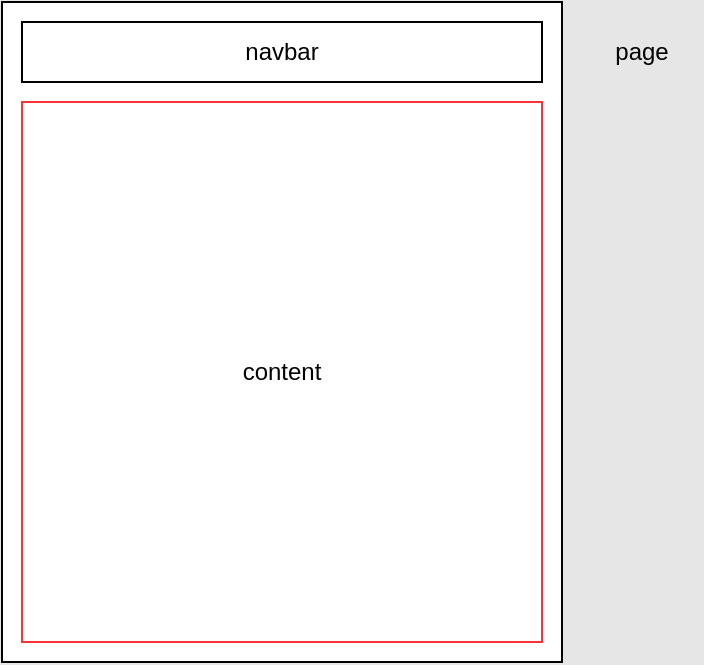 <mxfile>
    <diagram id="Admc3t4VhZlxrnphaC2E" name="第 1 页">
        <mxGraphModel dx="407" dy="377" grid="1" gridSize="10" guides="1" tooltips="1" connect="1" arrows="1" fold="1" page="1" pageScale="1" pageWidth="827" pageHeight="1169" background="#E6E6E6" math="0" shadow="0">
            <root>
                <mxCell id="0"/>
                <mxCell id="1" parent="0"/>
                <mxCell id="2" value="" style="rounded=0;whiteSpace=wrap;html=1;" vertex="1" parent="1">
                    <mxGeometry x="70" y="120" width="280" height="330" as="geometry"/>
                </mxCell>
                <mxCell id="4" value="page" style="text;html=1;align=center;verticalAlign=middle;whiteSpace=wrap;rounded=0;" vertex="1" parent="1">
                    <mxGeometry x="360" y="130" width="60" height="30" as="geometry"/>
                </mxCell>
                <mxCell id="5" value="navbar" style="rounded=0;whiteSpace=wrap;html=1;" vertex="1" parent="1">
                    <mxGeometry x="80" y="130" width="260" height="30" as="geometry"/>
                </mxCell>
                <mxCell id="6" value="content" style="rounded=0;whiteSpace=wrap;html=1;strokeColor=#FF3333;" vertex="1" parent="1">
                    <mxGeometry x="80" y="170" width="260" height="270" as="geometry"/>
                </mxCell>
            </root>
        </mxGraphModel>
    </diagram>
</mxfile>